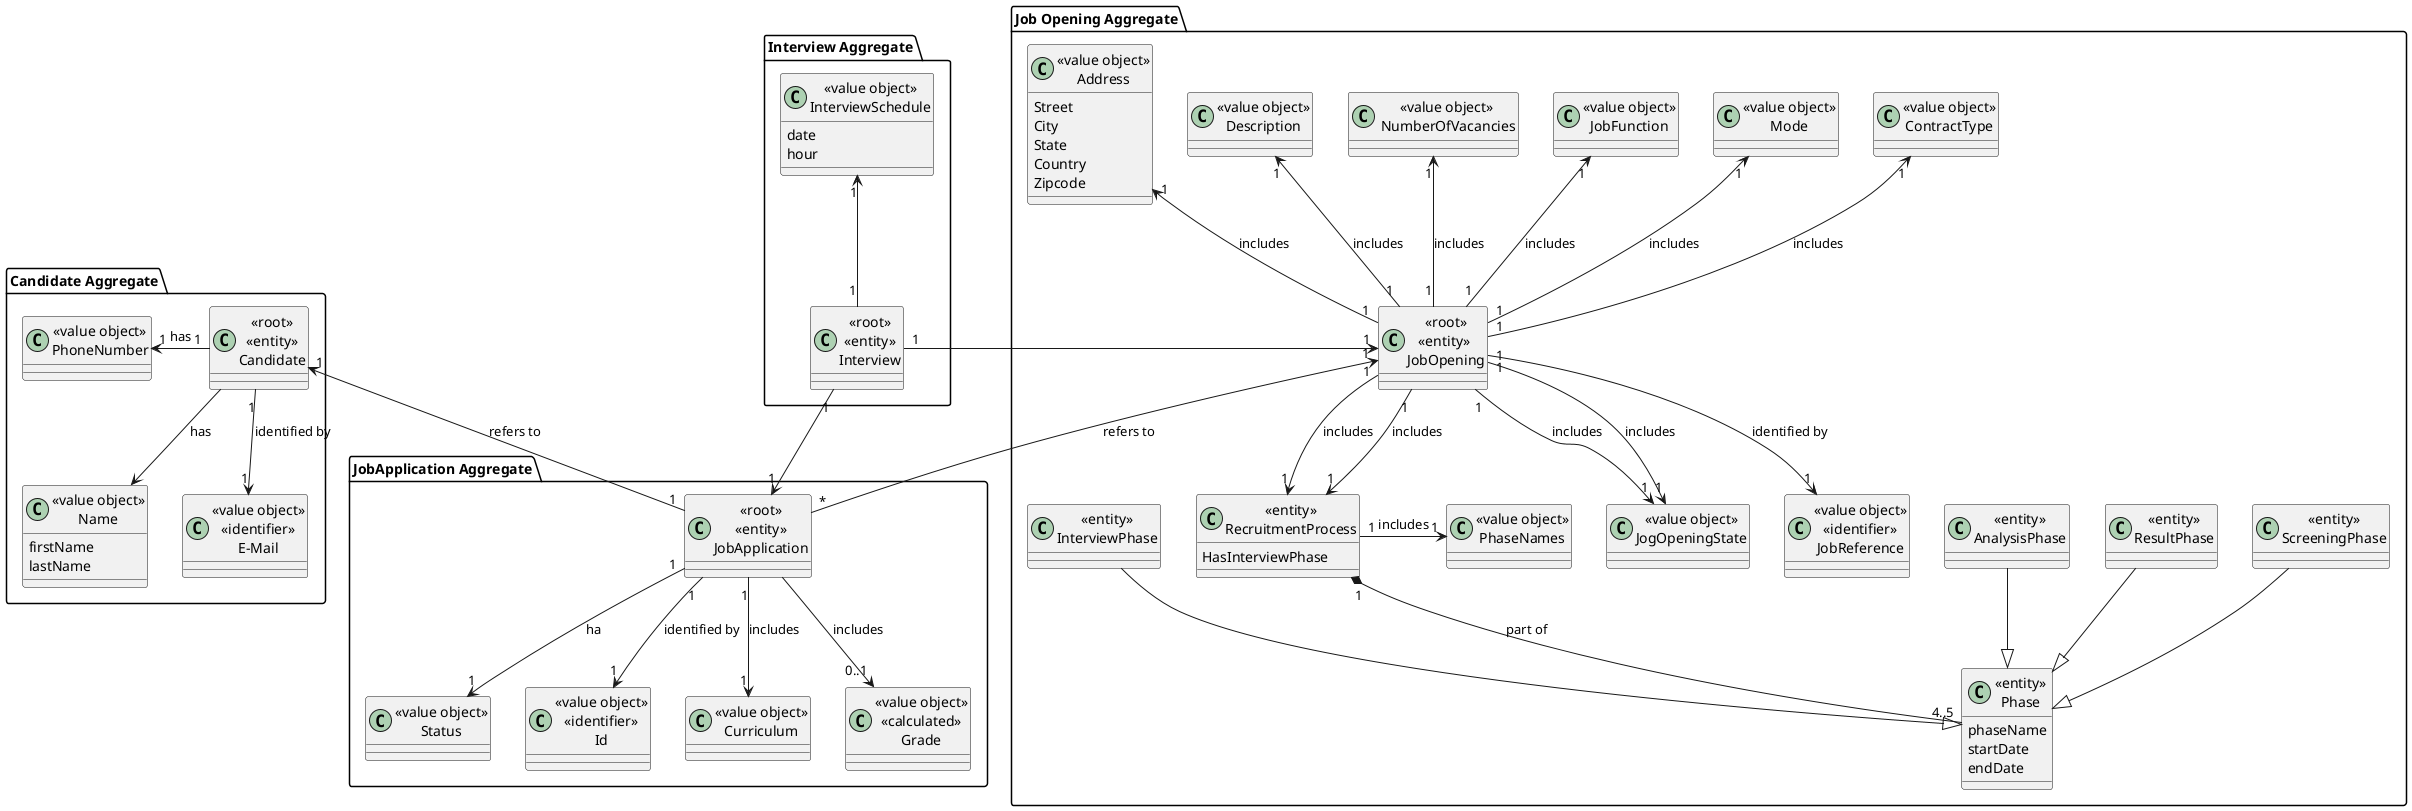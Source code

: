 @startuml
'https://plantuml.com/class-diagram

package "Job Opening Aggregate"{

    class "«entity»\nRecruitmentProcess" as RecruitmentProcess{
        HasInterviewPhase
    }

     class "«entity»\nPhase" as Phase{
        phaseName
        startDate
        endDate
     }

    class "«value object»\nPhaseNames" as PhaseNames{

    }


 class "«entity»\nScreeningPhase" as ScreeningPhase{

     }

    class "«entity»\nResultPhase" as ResultPhase{
    }

    class "«entity»\nAnalysisPhase" as AnalysisPhase{

    }

    class "«root»\n«entity» \nJobOpening" as JobOpening{


    }

    class "«value object»\nJogOpeningState" as JogOpeningState {
    }

     class "«value object»\nContractType" as ContractType{
     }

    class "«value object»\nMode" as Mode{

    }

    class "«value object»\nJobFunction" as JobFunction{

    }

    class "«value object»\n NumberOfVacancies" as  NumberOfVacancies{

    }

    class "«value object»\nDescription" as Description{

    }


    class "«value object»\nAddress" as Address1{
        Street
        City
        State
        Country
        Zipcode
    }

    class "«value object»\n«identifier»\nJobReference" as JobReference{
    }

    class  "«entity»\nInterviewPhase" as InterviewPhase{

    }



}

package "Interview Aggregate"{

class "«root»\n«entity»\nInterview" as Interview{
}
 class "«value object»\nInterviewSchedule" as InterviewSchedule{
        date
        hour
    }
}

package "JobApplication Aggregate"{
    class "«root»\n«entity»\nJobApplication" as JobApplication{

    }
    class "«value object»\nStatus" as Status{
    }

     class "«value object»\n«identifier»\nId" as ID{
     }



    class "«value object»\nCurriculum" as Curriculum{
    }


    class "«value object»\n«calculated»\nGrade" as Grade{}

}

package "Candidate Aggregate"{
    class "«root»\n«entity»\nCandidate" as Candidate{

    }

    class "«value object»\nName" as Name2 {
        firstName
        lastName
    }

    class "«value object»\nPhoneNumber" as PhoneNumber{
    }

     class "«value object»\n«identifier»\nE-Mail" as EMail2{
     }

}

Candidate "1" <-- "1" JobApplication :refers to
Candidate "1"-->"1" EMail2 :identified by
PhoneNumber "1"<-"1" Candidate :has
Candidate --> Name2 : has

JobApplication"1"-->"1" Curriculum : includes
JobApplication"1"-->"1" ID : identified by
JobApplication "1"-->"1" Status : ha

JobOpening "1"-->"1" JogOpeningState : includes



RecruitmentProcess "1" *--"4..5" Phase :part of
RecruitmentProcess "1" -> "1" PhaseNames : includes
JobOpening "1" --> "1"RecruitmentProcess :includes

JobApplication --> "0..1" Grade : includes

Mode "1" <-- "1"JobOpening : includes
JobFunction "1" <-- "1"JobOpening : includes
NumberOfVacancies "1" <-- "1"JobOpening : includes
Description "1" <-- "1"JobOpening : includes
Address1"1" <-- "1"JobOpening : includes
ContractType "1" <--"1" JobOpening : includes
JobOpening "1"-->"1" JobReference : identified by
JobOpening "1"-->"1" JogOpeningState : includes
JobOpening "1" --> "1"RecruitmentProcess :includes
JobOpening "1"<--"*"JobApplication : refers to

ResultPhase --|> Phase
ScreeningPhase --|> Phase
InterviewPhase --|> Phase
AnalysisPhase --|> Phase


InterviewSchedule "1" <-- "1" Interview
Interview "1" --> "1" JobApplication
Interview "1" -> "1" JobOpening

@enduml